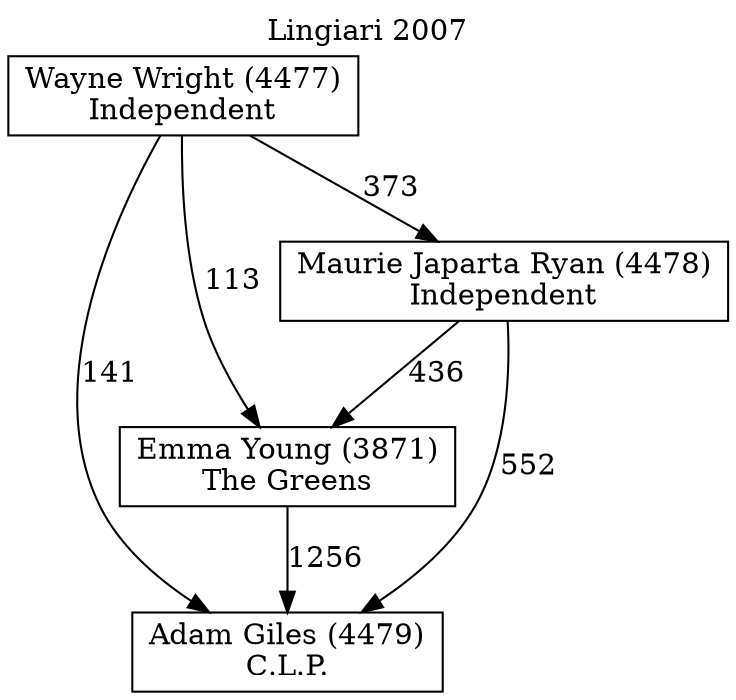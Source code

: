 // House preference flow
digraph "Adam Giles (4479)_Lingiari_2007" {
	graph [label="Lingiari 2007" labelloc=t mclimit=10]
	node [shape=box]
	"Adam Giles (4479)" [label="Adam Giles (4479)
C.L.P."]
	"Emma Young (3871)" [label="Emma Young (3871)
The Greens"]
	"Maurie Japarta Ryan (4478)" [label="Maurie Japarta Ryan (4478)
Independent"]
	"Wayne Wright (4477)" [label="Wayne Wright (4477)
Independent"]
	"Emma Young (3871)" -> "Adam Giles (4479)" [label=1256]
	"Maurie Japarta Ryan (4478)" -> "Emma Young (3871)" [label=436]
	"Wayne Wright (4477)" -> "Maurie Japarta Ryan (4478)" [label=373]
	"Maurie Japarta Ryan (4478)" -> "Adam Giles (4479)" [label=552]
	"Wayne Wright (4477)" -> "Adam Giles (4479)" [label=141]
	"Wayne Wright (4477)" -> "Emma Young (3871)" [label=113]
}
